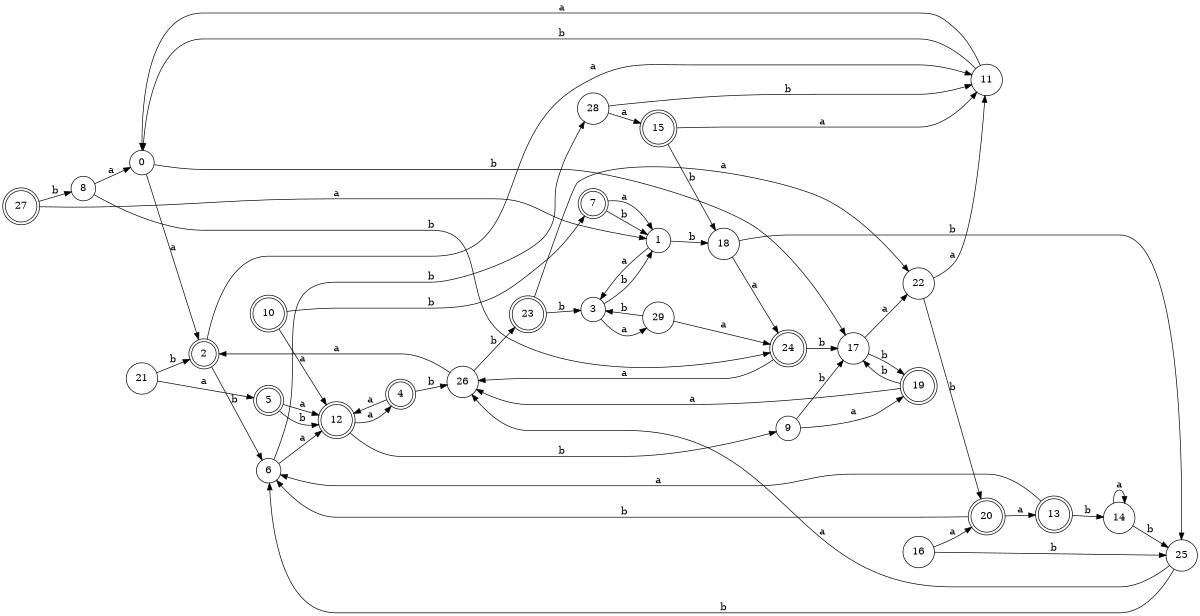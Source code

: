 digraph n24_3 {
__start0 [label="" shape="none"];

rankdir=LR;
size="8,5";

s0 [style="filled", color="black", fillcolor="white" shape="circle", label="0"];
s1 [style="filled", color="black", fillcolor="white" shape="circle", label="1"];
s2 [style="rounded,filled", color="black", fillcolor="white" shape="doublecircle", label="2"];
s3 [style="filled", color="black", fillcolor="white" shape="circle", label="3"];
s4 [style="rounded,filled", color="black", fillcolor="white" shape="doublecircle", label="4"];
s5 [style="rounded,filled", color="black", fillcolor="white" shape="doublecircle", label="5"];
s6 [style="filled", color="black", fillcolor="white" shape="circle", label="6"];
s7 [style="rounded,filled", color="black", fillcolor="white" shape="doublecircle", label="7"];
s8 [style="filled", color="black", fillcolor="white" shape="circle", label="8"];
s9 [style="filled", color="black", fillcolor="white" shape="circle", label="9"];
s10 [style="rounded,filled", color="black", fillcolor="white" shape="doublecircle", label="10"];
s11 [style="filled", color="black", fillcolor="white" shape="circle", label="11"];
s12 [style="rounded,filled", color="black", fillcolor="white" shape="doublecircle", label="12"];
s13 [style="rounded,filled", color="black", fillcolor="white" shape="doublecircle", label="13"];
s14 [style="filled", color="black", fillcolor="white" shape="circle", label="14"];
s15 [style="rounded,filled", color="black", fillcolor="white" shape="doublecircle", label="15"];
s16 [style="filled", color="black", fillcolor="white" shape="circle", label="16"];
s17 [style="filled", color="black", fillcolor="white" shape="circle", label="17"];
s18 [style="filled", color="black", fillcolor="white" shape="circle", label="18"];
s19 [style="rounded,filled", color="black", fillcolor="white" shape="doublecircle", label="19"];
s20 [style="rounded,filled", color="black", fillcolor="white" shape="doublecircle", label="20"];
s21 [style="filled", color="black", fillcolor="white" shape="circle", label="21"];
s22 [style="filled", color="black", fillcolor="white" shape="circle", label="22"];
s23 [style="rounded,filled", color="black", fillcolor="white" shape="doublecircle", label="23"];
s24 [style="rounded,filled", color="black", fillcolor="white" shape="doublecircle", label="24"];
s25 [style="filled", color="black", fillcolor="white" shape="circle", label="25"];
s26 [style="filled", color="black", fillcolor="white" shape="circle", label="26"];
s27 [style="rounded,filled", color="black", fillcolor="white" shape="doublecircle", label="27"];
s28 [style="filled", color="black", fillcolor="white" shape="circle", label="28"];
s29 [style="filled", color="black", fillcolor="white" shape="circle", label="29"];
s0 -> s2 [label="a"];
s0 -> s17 [label="b"];
s1 -> s3 [label="a"];
s1 -> s18 [label="b"];
s2 -> s11 [label="a"];
s2 -> s6 [label="b"];
s3 -> s29 [label="a"];
s3 -> s1 [label="b"];
s4 -> s12 [label="a"];
s4 -> s26 [label="b"];
s5 -> s12 [label="a"];
s5 -> s12 [label="b"];
s6 -> s12 [label="a"];
s6 -> s28 [label="b"];
s7 -> s1 [label="a"];
s7 -> s1 [label="b"];
s8 -> s0 [label="a"];
s8 -> s24 [label="b"];
s9 -> s19 [label="a"];
s9 -> s17 [label="b"];
s10 -> s12 [label="a"];
s10 -> s7 [label="b"];
s11 -> s0 [label="a"];
s11 -> s0 [label="b"];
s12 -> s4 [label="a"];
s12 -> s9 [label="b"];
s13 -> s6 [label="a"];
s13 -> s14 [label="b"];
s14 -> s14 [label="a"];
s14 -> s25 [label="b"];
s15 -> s11 [label="a"];
s15 -> s18 [label="b"];
s16 -> s20 [label="a"];
s16 -> s25 [label="b"];
s17 -> s22 [label="a"];
s17 -> s19 [label="b"];
s18 -> s24 [label="a"];
s18 -> s25 [label="b"];
s19 -> s26 [label="a"];
s19 -> s17 [label="b"];
s20 -> s13 [label="a"];
s20 -> s6 [label="b"];
s21 -> s5 [label="a"];
s21 -> s2 [label="b"];
s22 -> s11 [label="a"];
s22 -> s20 [label="b"];
s23 -> s22 [label="a"];
s23 -> s3 [label="b"];
s24 -> s26 [label="a"];
s24 -> s17 [label="b"];
s25 -> s26 [label="a"];
s25 -> s6 [label="b"];
s26 -> s2 [label="a"];
s26 -> s23 [label="b"];
s27 -> s1 [label="a"];
s27 -> s8 [label="b"];
s28 -> s15 [label="a"];
s28 -> s11 [label="b"];
s29 -> s24 [label="a"];
s29 -> s3 [label="b"];

}